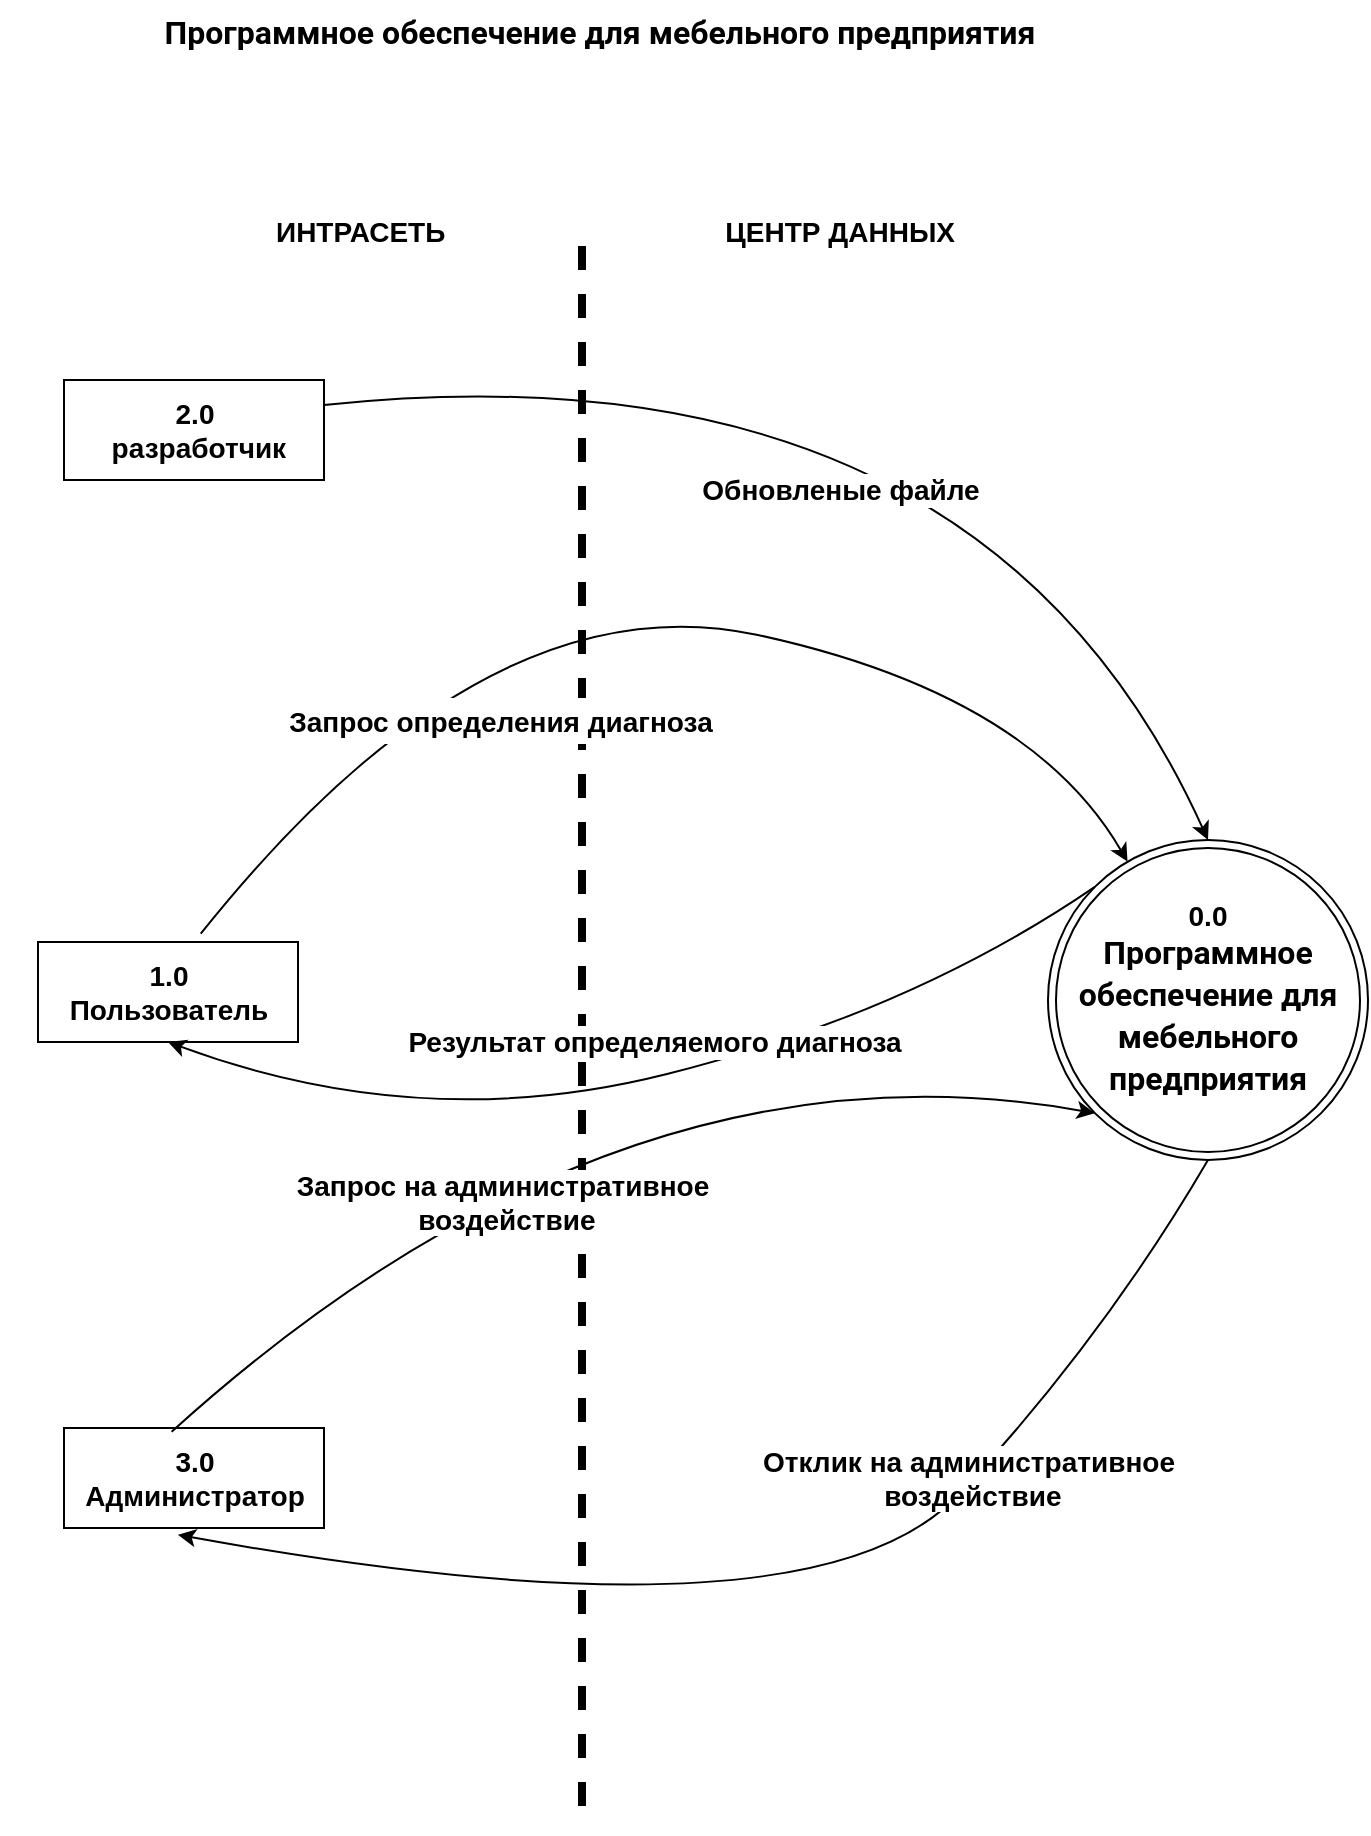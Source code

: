 <mxfile version="20.0.1" type="github">
  <diagram id="OWx4hyj13moDCeKYkGol" name="Page-1">
    <mxGraphModel dx="942" dy="582" grid="0" gridSize="10" guides="1" tooltips="1" connect="1" arrows="1" fold="1" page="1" pageScale="1" pageWidth="827" pageHeight="1169" background="none" math="0" shadow="0">
      <root>
        <mxCell id="0" />
        <mxCell id="1" parent="0" />
        <mxCell id="R_TbPJ2dsLFKyycq7Uun-33" value="" style="endArrow=none;html=1;rounded=0;fontSize=12;dashed=1;strokeWidth=4;shadow=0;" parent="1" edge="1">
          <mxGeometry width="50" height="50" relative="1" as="geometry">
            <mxPoint x="405" y="172" as="sourcePoint" />
            <mxPoint x="405" y="963.0" as="targetPoint" />
          </mxGeometry>
        </mxCell>
        <mxCell id="R_TbPJ2dsLFKyycq7Uun-34" value="0.0&lt;br&gt;&lt;div style=&quot;box-sizing: border-box; min-width: 0px; font-family: Roboto, -apple-system, BlinkMacSystemFont, &amp;quot;Apple Color Emoji&amp;quot;, &amp;quot;Segoe UI&amp;quot;, Oxygen, Ubuntu, Cantarell, &amp;quot;Fira Sans&amp;quot;, &amp;quot;Droid Sans&amp;quot;, &amp;quot;Helvetica Neue&amp;quot;, sans-serif; font-size: 16px;&quot; dir=&quot;auto&quot; class=&quot;content-inner&quot;&gt;&lt;p style=&quot;box-sizing: border-box; margin: 0px; word-break: break-word; line-height: 1.312; display: flow-root; unicode-bidi: plaintext;&quot; dir=&quot;auto&quot; class=&quot;text-content with-meta&quot;&gt;Программное обеспечение для мебельного предприятия&lt;/p&gt;&lt;/div&gt;&lt;div style=&quot;box-sizing: border-box; overflow: hidden; position: absolute; bottom: -0.062rem; width: 0.562rem; height: 1.125rem; font-size: 16px; left: -0.562rem; font-family: Roboto, -apple-system, BlinkMacSystemFont, &amp;quot;Apple Color Emoji&amp;quot;, &amp;quot;Segoe UI&amp;quot;, Oxygen, Ubuntu, Cantarell, &amp;quot;Fira Sans&amp;quot;, &amp;quot;Droid Sans&amp;quot;, &amp;quot;Helvetica Neue&amp;quot;, sans-serif; font-weight: 400; text-align: left;&quot; class=&quot;svg-appendix&quot;&gt;&lt;svg xmlns=&quot;http://www.w3.org/2000/svg&quot; height=&quot;20&quot; width=&quot;9&quot;&gt;&lt;defs&gt;&lt;filter id=&quot;a&quot; filterUnits=&quot;objectBoundingBox&quot; height=&quot;141.2%&quot; width=&quot;200%&quot; y=&quot;-14.7%&quot; x=&quot;-50%&quot;&gt;&lt;feOffset result=&quot;shadowOffsetOuter1&quot; in=&quot;SourceAlpha&quot; dy=&quot;1&quot;&gt;&lt;/feOffset&gt;&lt;feGaussianBlur result=&quot;shadowBlurOuter1&quot; in=&quot;shadowOffsetOuter1&quot; stdDeviation=&quot;1&quot;&gt;&lt;/feGaussianBlur&gt;&lt;feColorMatrix in=&quot;shadowBlurOuter1&quot; values=&quot;0 0 0 0 0.062 0 0 0 0 0.139 0 0 0 0 0.185 0 0 0 0.15 0&quot;&gt;&lt;/feColorMatrix&gt;&lt;/filter&gt;&lt;/defs&gt;&lt;g fill-rule=&quot;evenodd&quot; fill=&quot;none&quot;&gt;&lt;path filter=&quot;url(#a)&quot; fill=&quot;#000&quot; d=&quot;M3 17h6V0c-.193 2.84-.876 5.767-2.05 8.782-.904 2.325-2.446 4.485-4.625 6.48A1 1 0 003 17z&quot;&gt;&lt;/path&gt;&lt;path class=&quot;corner&quot; fill=&quot;#FFF&quot; d=&quot;M3 17h6V0c-.193 2.84-.876 5.767-2.05 8.782-.904 2.325-2.446 4.485-4.625 6.48A1 1 0 003 17z&quot;&gt;&lt;/path&gt;&lt;/g&gt;&lt;/svg&gt;&lt;/div&gt;" style="ellipse;shape=doubleEllipse;whiteSpace=wrap;html=1;aspect=fixed;fontStyle=1;fontSize=14;" parent="1" vertex="1">
          <mxGeometry x="638" y="469" width="160" height="160" as="geometry" />
        </mxCell>
        <mxCell id="R_TbPJ2dsLFKyycq7Uun-35" value="&lt;div style=&quot;line-height: 0.9;&quot;&gt;&lt;br&gt;&lt;/div&gt;&lt;div style=&quot;display:none&quot; id=&quot;SDCloudData&quot;&gt;&lt;/div&gt;" style="text;whiteSpace=wrap;html=1;" parent="1" vertex="1">
          <mxGeometry x="392" y="165" width="3" height="15" as="geometry" />
        </mxCell>
        <mxCell id="R_TbPJ2dsLFKyycq7Uun-36" value="1.0&lt;br style=&quot;font-size: 14px;&quot;&gt;Пользователь&lt;div style=&quot;display: none; font-size: 14px;&quot; id=&quot;SDCloudData&quot;&gt;&lt;/div&gt;" style="html=1;dashed=0;whitespace=wrap;fontStyle=1;fontSize=14;" parent="1" vertex="1">
          <mxGeometry x="133" y="520" width="130" height="50" as="geometry" />
        </mxCell>
        <mxCell id="R_TbPJ2dsLFKyycq7Uun-37" value="ИНТРАСЕТЬ&amp;nbsp; &amp;nbsp; &amp;nbsp; &amp;nbsp; &amp;nbsp; &amp;nbsp; &amp;nbsp; &amp;nbsp; &amp;nbsp; &amp;nbsp; &amp;nbsp; &amp;nbsp; &amp;nbsp; &amp;nbsp; &amp;nbsp; &amp;nbsp; &amp;nbsp; &amp;nbsp; ЦЕНТР ДАННЫХ&lt;div style=&quot;display: none; font-size: 14px;&quot; id=&quot;SDCloudData&quot;&gt;&lt;/div&gt;" style="text;whiteSpace=wrap;html=1;strokeWidth=2;fontStyle=1;fontSize=14;" parent="1" vertex="1">
          <mxGeometry x="250" y="150" width="381" height="30" as="geometry" />
        </mxCell>
        <mxCell id="R_TbPJ2dsLFKyycq7Uun-38" value="&lt;div style=&quot;box-sizing: border-box; min-width: 0px; font-family: Roboto, -apple-system, BlinkMacSystemFont, &amp;quot;Apple Color Emoji&amp;quot;, &amp;quot;Segoe UI&amp;quot;, Oxygen, Ubuntu, Cantarell, &amp;quot;Fira Sans&amp;quot;, &amp;quot;Droid Sans&amp;quot;, &amp;quot;Helvetica Neue&amp;quot;, sans-serif; font-size: 16px;&quot; dir=&quot;auto&quot; class=&quot;content-inner&quot;&gt;&lt;p style=&quot;box-sizing: border-box; margin: 0px; word-break: break-word; line-height: 1.312; display: flow-root; unicode-bidi: plaintext;&quot; dir=&quot;auto&quot; class=&quot;text-content with-meta&quot;&gt;Программное обеспечение для мебельного предприятия&lt;/p&gt;&lt;/div&gt;&lt;div style=&quot;box-sizing: border-box; overflow: hidden; position: absolute; bottom: -0.062rem; width: 0.562rem; height: 1.125rem; font-size: 16px; left: -0.562rem; font-family: Roboto, -apple-system, BlinkMacSystemFont, &amp;quot;Apple Color Emoji&amp;quot;, &amp;quot;Segoe UI&amp;quot;, Oxygen, Ubuntu, Cantarell, &amp;quot;Fira Sans&amp;quot;, &amp;quot;Droid Sans&amp;quot;, &amp;quot;Helvetica Neue&amp;quot;, sans-serif;&quot; class=&quot;svg-appendix&quot;&gt;&lt;svg xmlns=&quot;http://www.w3.org/2000/svg&quot; height=&quot;20&quot; width=&quot;9&quot;&gt;&lt;defs&gt;&lt;filter id=&quot;a&quot; filterUnits=&quot;objectBoundingBox&quot; height=&quot;141.2%&quot; width=&quot;200%&quot; y=&quot;-14.7%&quot; x=&quot;-50%&quot;&gt;&lt;feOffset result=&quot;shadowOffsetOuter1&quot; in=&quot;SourceAlpha&quot; dy=&quot;1&quot;&gt;&lt;/feOffset&gt;&lt;feGaussianBlur result=&quot;shadowBlurOuter1&quot; in=&quot;shadowOffsetOuter1&quot; stdDeviation=&quot;1&quot;&gt;&lt;/feGaussianBlur&gt;&lt;feColorMatrix in=&quot;shadowBlurOuter1&quot; values=&quot;0 0 0 0 0.062 0 0 0 0 0.139 0 0 0 0 0.185 0 0 0 0.15 0&quot;&gt;&lt;/feColorMatrix&gt;&lt;/filter&gt;&lt;/defs&gt;&lt;g fill-rule=&quot;evenodd&quot; fill=&quot;none&quot;&gt;&lt;path filter=&quot;url(#a)&quot; fill=&quot;#000&quot; d=&quot;M3 17h6V0c-.193 2.84-.876 5.767-2.05 8.782-.904 2.325-2.446 4.485-4.625 6.48A1 1 0 003 17z&quot;&gt;&lt;/path&gt;&lt;path class=&quot;corner&quot; fill=&quot;#FFF&quot; d=&quot;M3 17h6V0c-.193 2.84-.876 5.767-2.05 8.782-.904 2.325-2.446 4.485-4.625 6.48A1 1 0 003 17z&quot;&gt;&lt;/path&gt;&lt;/g&gt;&lt;/svg&gt;&lt;/div&gt;" style="text;whiteSpace=wrap;html=1;fontSize=19;fontStyle=1;align=center;" parent="1" vertex="1">
          <mxGeometry x="114" y="49" width="600" height="30" as="geometry" />
        </mxCell>
        <mxCell id="R_TbPJ2dsLFKyycq7Uun-39" value="2.0&lt;br style=&quot;font-size: 14px;&quot;&gt;&amp;nbsp;разработчик&lt;div style=&quot;display: none; font-size: 14px;&quot; id=&quot;SDCloudData&quot;&gt;&lt;/div&gt;" style="html=1;dashed=0;whitespace=wrap;fontStyle=1;fontSize=14;" parent="1" vertex="1">
          <mxGeometry x="146" y="239" width="130" height="50" as="geometry" />
        </mxCell>
        <mxCell id="R_TbPJ2dsLFKyycq7Uun-40" value="3.0&lt;br style=&quot;font-size: 14px;&quot;&gt;Администратор&lt;br&gt;&lt;div style=&quot;display: none; font-size: 14px;&quot; id=&quot;SDCloudData&quot;&gt;&lt;/div&gt;" style="html=1;dashed=0;whitespace=wrap;fontStyle=1;fontSize=14;" parent="1" vertex="1">
          <mxGeometry x="146" y="763" width="130" height="50" as="geometry" />
        </mxCell>
        <mxCell id="R_TbPJ2dsLFKyycq7Uun-41" value="" style="curved=1;endArrow=classic;html=1;rounded=0;fontSize=19;exitX=0.626;exitY=-0.083;exitDx=0;exitDy=0;exitPerimeter=0;" parent="1" source="R_TbPJ2dsLFKyycq7Uun-36" target="R_TbPJ2dsLFKyycq7Uun-34" edge="1">
          <mxGeometry width="50" height="50" relative="1" as="geometry">
            <mxPoint x="266" y="442" as="sourcePoint" />
            <mxPoint x="714.48" y="489.48" as="targetPoint" />
            <Array as="points">
              <mxPoint x="357" y="337" />
              <mxPoint x="629" y="396" />
            </Array>
          </mxGeometry>
        </mxCell>
        <mxCell id="R_TbPJ2dsLFKyycq7Uun-42" value="&lt;font style=&quot;font-size: 14px;&quot;&gt;Запрос определения диагноза&lt;/font&gt;" style="edgeLabel;html=1;align=center;verticalAlign=middle;resizable=0;points=[];fontSize=19;fontStyle=1" parent="R_TbPJ2dsLFKyycq7Uun-41" vertex="1" connectable="0">
          <mxGeometry x="0.241" y="-22" relative="1" as="geometry">
            <mxPoint x="-132" y="19" as="offset" />
          </mxGeometry>
        </mxCell>
        <mxCell id="R_TbPJ2dsLFKyycq7Uun-43" value="" style="curved=1;endArrow=classic;html=1;rounded=0;fontSize=19;exitX=0;exitY=0;exitDx=0;exitDy=0;entryX=0.5;entryY=1;entryDx=0;entryDy=0;" parent="1" source="R_TbPJ2dsLFKyycq7Uun-34" target="R_TbPJ2dsLFKyycq7Uun-36" edge="1">
          <mxGeometry width="50" height="50" relative="1" as="geometry">
            <mxPoint x="240" y="260" as="sourcePoint" />
            <mxPoint x="290" y="210" as="targetPoint" />
            <Array as="points">
              <mxPoint x="570" y="555" />
              <mxPoint x="325" y="617" />
            </Array>
          </mxGeometry>
        </mxCell>
        <mxCell id="R_TbPJ2dsLFKyycq7Uun-44" value="Результат определяемого диагноза" style="edgeLabel;html=1;align=center;verticalAlign=middle;resizable=0;points=[];fontSize=14;fontStyle=1" parent="R_TbPJ2dsLFKyycq7Uun-43" vertex="1" connectable="0">
          <mxGeometry x="0.404" y="-17" relative="1" as="geometry">
            <mxPoint x="107" y="-27" as="offset" />
          </mxGeometry>
        </mxCell>
        <mxCell id="R_TbPJ2dsLFKyycq7Uun-45" value="" style="curved=1;endArrow=classic;html=1;rounded=0;fontSize=14;exitX=1;exitY=0.25;exitDx=0;exitDy=0;entryX=0.5;entryY=0;entryDx=0;entryDy=0;" parent="1" source="R_TbPJ2dsLFKyycq7Uun-39" target="R_TbPJ2dsLFKyycq7Uun-34" edge="1">
          <mxGeometry width="50" height="50" relative="1" as="geometry">
            <mxPoint x="400" y="290" as="sourcePoint" />
            <mxPoint x="450" y="240" as="targetPoint" />
            <Array as="points">
              <mxPoint x="604" y="217" />
            </Array>
          </mxGeometry>
        </mxCell>
        <mxCell id="R_TbPJ2dsLFKyycq7Uun-46" value="Обновленые файле" style="edgeLabel;html=1;align=center;verticalAlign=middle;resizable=0;points=[];fontSize=14;fontStyle=1" parent="R_TbPJ2dsLFKyycq7Uun-45" vertex="1" connectable="0">
          <mxGeometry x="0.3" y="-18" relative="1" as="geometry">
            <mxPoint x="-80" y="11" as="offset" />
          </mxGeometry>
        </mxCell>
        <mxCell id="R_TbPJ2dsLFKyycq7Uun-47" value="" style="curved=1;endArrow=classic;html=1;rounded=0;fontSize=14;exitX=0.414;exitY=0.037;exitDx=0;exitDy=0;entryX=0;entryY=1;entryDx=0;entryDy=0;exitPerimeter=0;" parent="1" source="R_TbPJ2dsLFKyycq7Uun-40" target="R_TbPJ2dsLFKyycq7Uun-34" edge="1">
          <mxGeometry width="50" height="50" relative="1" as="geometry">
            <mxPoint x="213" y="519" as="sourcePoint" />
            <mxPoint x="647.46" y="578.84" as="targetPoint" />
            <Array as="points">
              <mxPoint x="423" y="563" />
            </Array>
          </mxGeometry>
        </mxCell>
        <mxCell id="R_TbPJ2dsLFKyycq7Uun-48" value="Запрос на административное&lt;br&gt;&amp;nbsp;воздействие" style="edgeLabel;html=1;align=center;verticalAlign=middle;resizable=0;points=[];fontSize=14;fontStyle=1" parent="R_TbPJ2dsLFKyycq7Uun-47" vertex="1" connectable="0">
          <mxGeometry x="-0.311" y="-5" relative="1" as="geometry">
            <mxPoint x="23" y="7" as="offset" />
          </mxGeometry>
        </mxCell>
        <mxCell id="R_TbPJ2dsLFKyycq7Uun-49" value="" style="curved=1;endArrow=classic;html=1;rounded=0;fontSize=14;exitX=0.5;exitY=1;exitDx=0;exitDy=0;entryX=0.438;entryY=1.068;entryDx=0;entryDy=0;entryPerimeter=0;" parent="1" source="R_TbPJ2dsLFKyycq7Uun-34" target="R_TbPJ2dsLFKyycq7Uun-40" edge="1">
          <mxGeometry width="50" height="50" relative="1" as="geometry">
            <mxPoint x="660.503" y="609.497" as="sourcePoint" />
            <mxPoint x="175" y="572" as="targetPoint" />
            <Array as="points">
              <mxPoint x="666" y="718" />
              <mxPoint x="521" y="874" />
            </Array>
          </mxGeometry>
        </mxCell>
        <mxCell id="R_TbPJ2dsLFKyycq7Uun-50" value="Отклик на административное&lt;br&gt;&amp;nbsp;воздействие" style="edgeLabel;html=1;align=center;verticalAlign=middle;resizable=0;points=[];fontSize=14;fontStyle=1" parent="R_TbPJ2dsLFKyycq7Uun-49" vertex="1" connectable="0">
          <mxGeometry x="0.272" y="-8" relative="1" as="geometry">
            <mxPoint x="164" y="-62" as="offset" />
          </mxGeometry>
        </mxCell>
      </root>
    </mxGraphModel>
  </diagram>
</mxfile>

